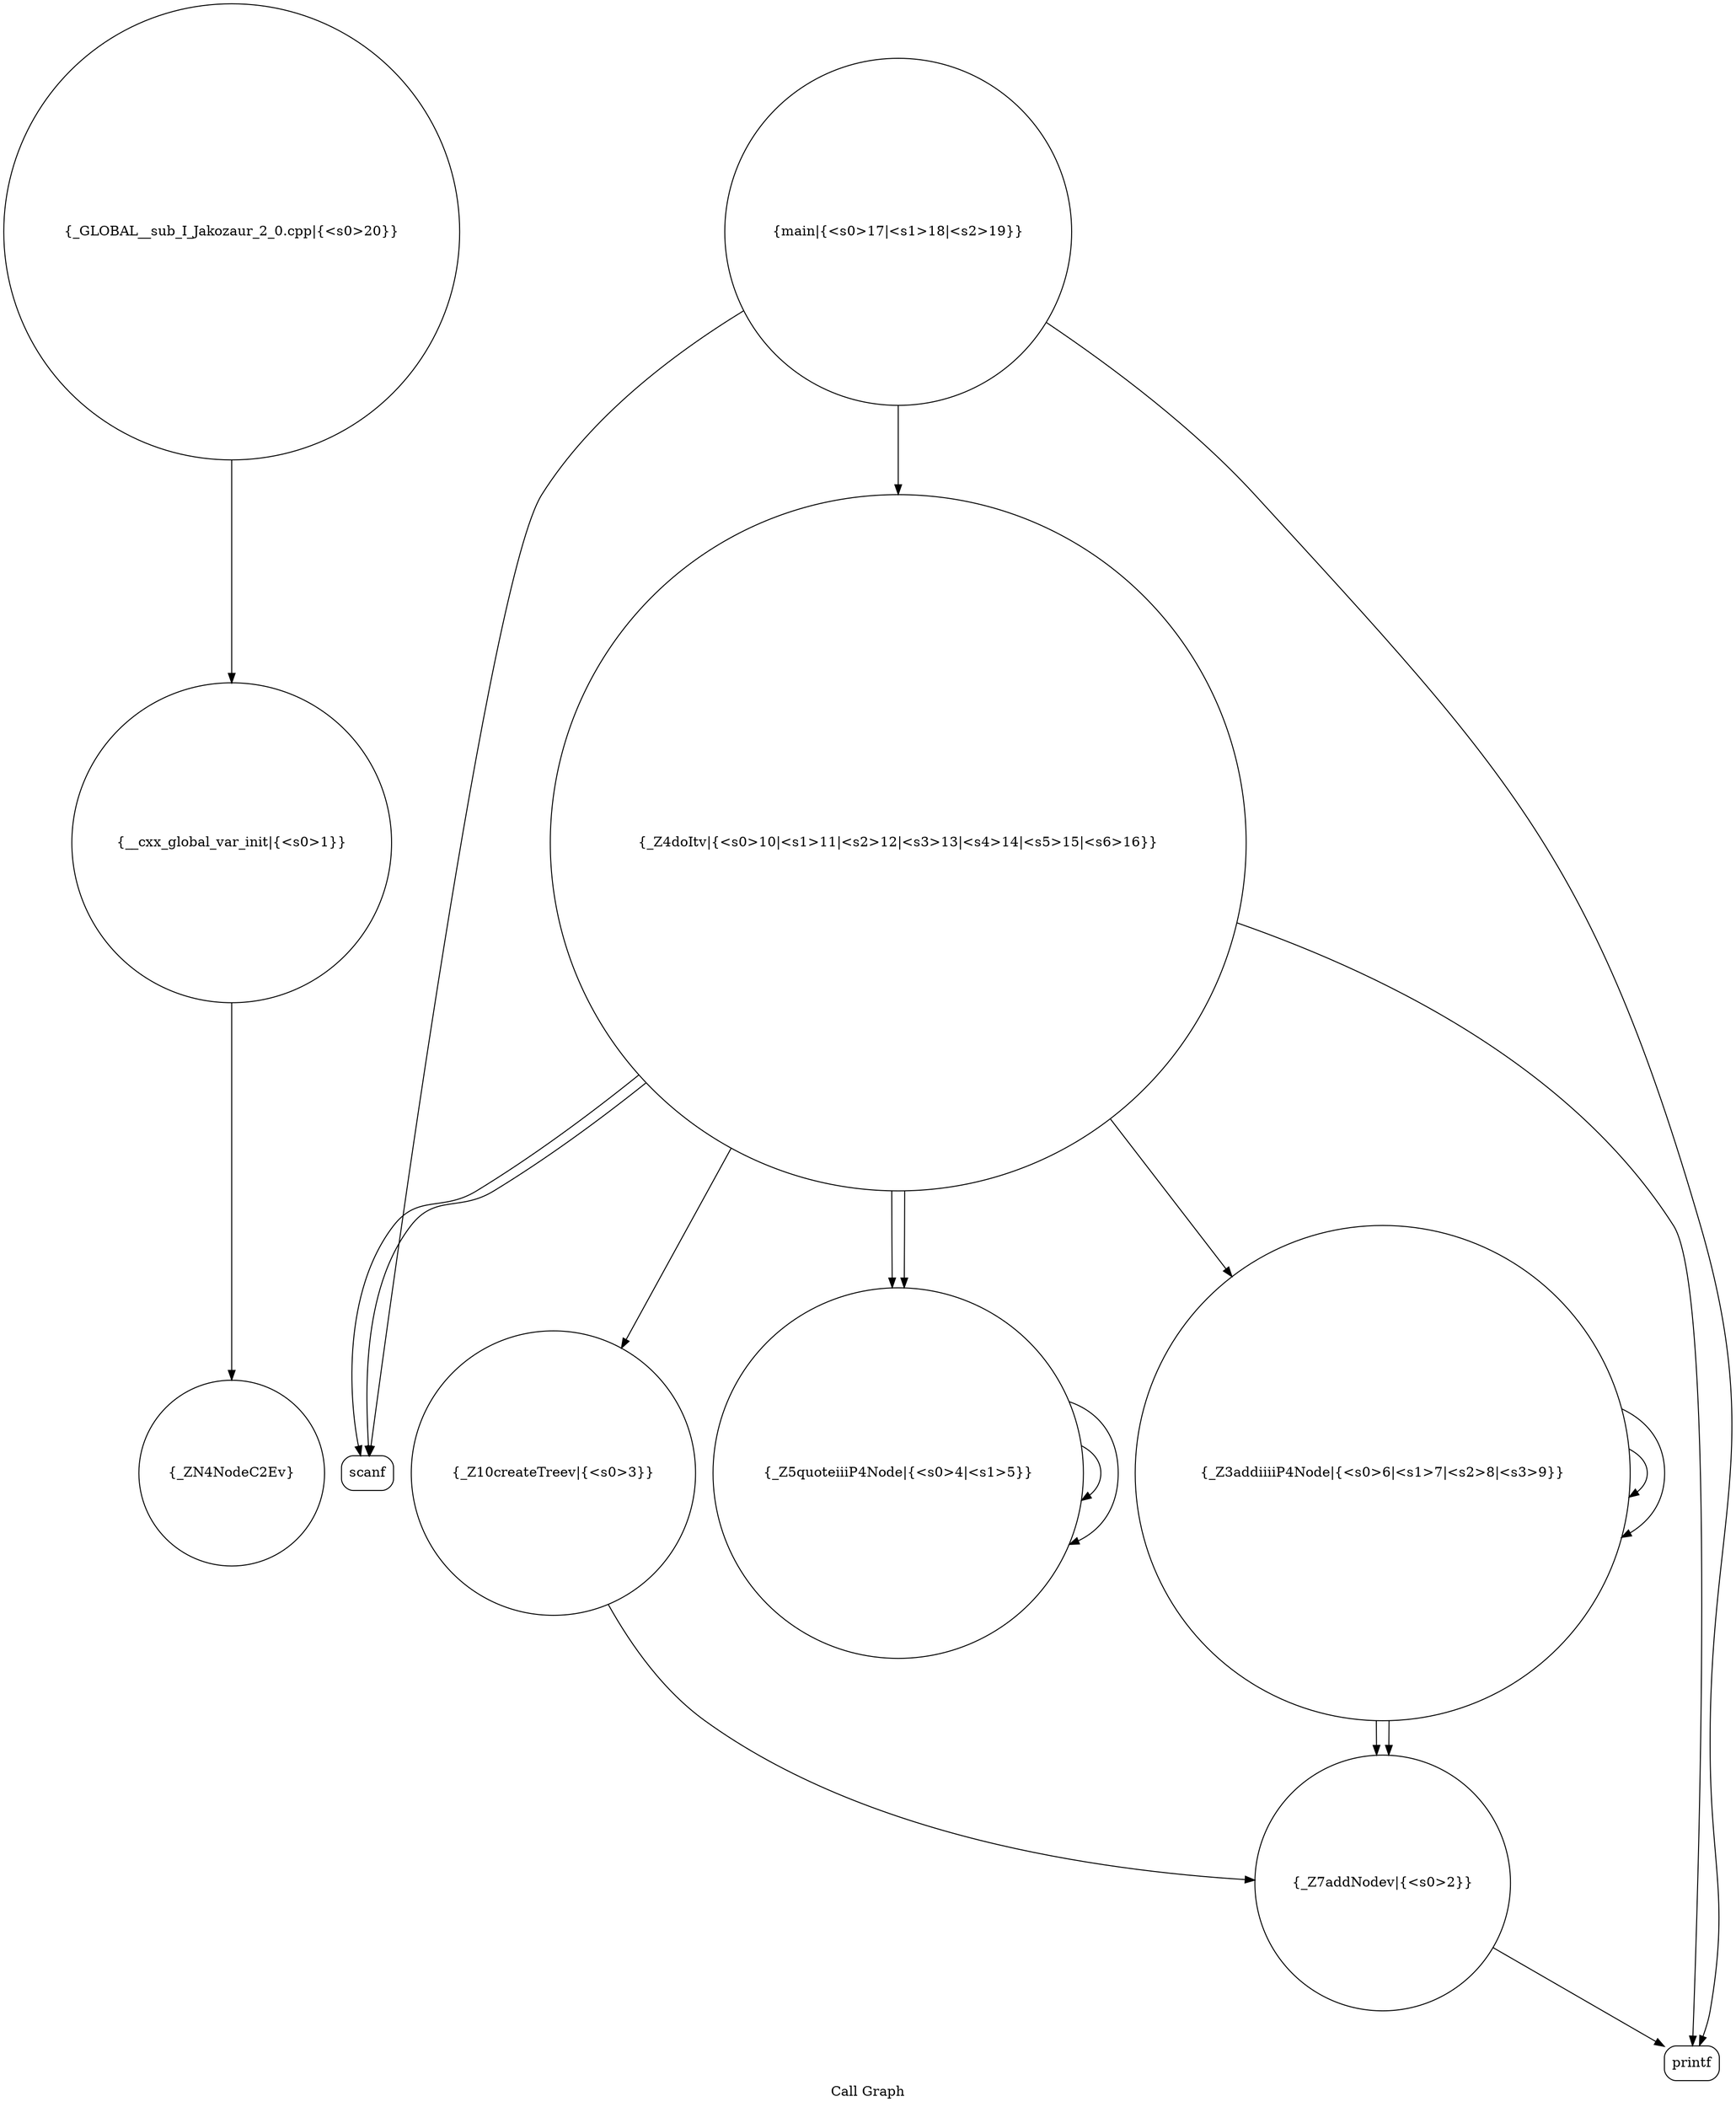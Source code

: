 digraph "Call Graph" {
	label="Call Graph";

	Node0x5610eeaf5b40 [shape=record,shape=circle,label="{__cxx_global_var_init|{<s0>1}}"];
	Node0x5610eeaf5b40:s0 -> Node0x5610eeaf5fd0[color=black];
	Node0x5610eeaf62d0 [shape=record,shape=circle,label="{_Z4doItv|{<s0>10|<s1>11|<s2>12|<s3>13|<s4>14|<s5>15|<s6>16}}"];
	Node0x5610eeaf62d0:s0 -> Node0x5610eeaf6350[color=black];
	Node0x5610eeaf62d0:s1 -> Node0x5610eeaf6350[color=black];
	Node0x5610eeaf62d0:s2 -> Node0x5610eeaf6150[color=black];
	Node0x5610eeaf62d0:s3 -> Node0x5610eeaf61d0[color=black];
	Node0x5610eeaf62d0:s4 -> Node0x5610eeaf6250[color=black];
	Node0x5610eeaf62d0:s5 -> Node0x5610eeaf61d0[color=black];
	Node0x5610eeaf62d0:s6 -> Node0x5610eeaf60d0[color=black];
	Node0x5610eeaf6050 [shape=record,shape=circle,label="{_Z7addNodev|{<s0>2}}"];
	Node0x5610eeaf6050:s0 -> Node0x5610eeaf60d0[color=black];
	Node0x5610eeaf63d0 [shape=record,shape=circle,label="{main|{<s0>17|<s1>18|<s2>19}}"];
	Node0x5610eeaf63d0:s0 -> Node0x5610eeaf6350[color=black];
	Node0x5610eeaf63d0:s1 -> Node0x5610eeaf60d0[color=black];
	Node0x5610eeaf63d0:s2 -> Node0x5610eeaf62d0[color=black];
	Node0x5610eeaf6150 [shape=record,shape=circle,label="{_Z10createTreev|{<s0>3}}"];
	Node0x5610eeaf6150:s0 -> Node0x5610eeaf6050[color=black];
	Node0x5610eeaf6250 [shape=record,shape=circle,label="{_Z3addiiiiP4Node|{<s0>6|<s1>7|<s2>8|<s3>9}}"];
	Node0x5610eeaf6250:s0 -> Node0x5610eeaf6050[color=black];
	Node0x5610eeaf6250:s1 -> Node0x5610eeaf6250[color=black];
	Node0x5610eeaf6250:s2 -> Node0x5610eeaf6050[color=black];
	Node0x5610eeaf6250:s3 -> Node0x5610eeaf6250[color=black];
	Node0x5610eeaf5fd0 [shape=record,shape=circle,label="{_ZN4NodeC2Ev}"];
	Node0x5610eeaf6350 [shape=record,shape=Mrecord,label="{scanf}"];
	Node0x5610eeaf60d0 [shape=record,shape=Mrecord,label="{printf}"];
	Node0x5610eeaf6450 [shape=record,shape=circle,label="{_GLOBAL__sub_I_Jakozaur_2_0.cpp|{<s0>20}}"];
	Node0x5610eeaf6450:s0 -> Node0x5610eeaf5b40[color=black];
	Node0x5610eeaf61d0 [shape=record,shape=circle,label="{_Z5quoteiiiP4Node|{<s0>4|<s1>5}}"];
	Node0x5610eeaf61d0:s0 -> Node0x5610eeaf61d0[color=black];
	Node0x5610eeaf61d0:s1 -> Node0x5610eeaf61d0[color=black];
}
